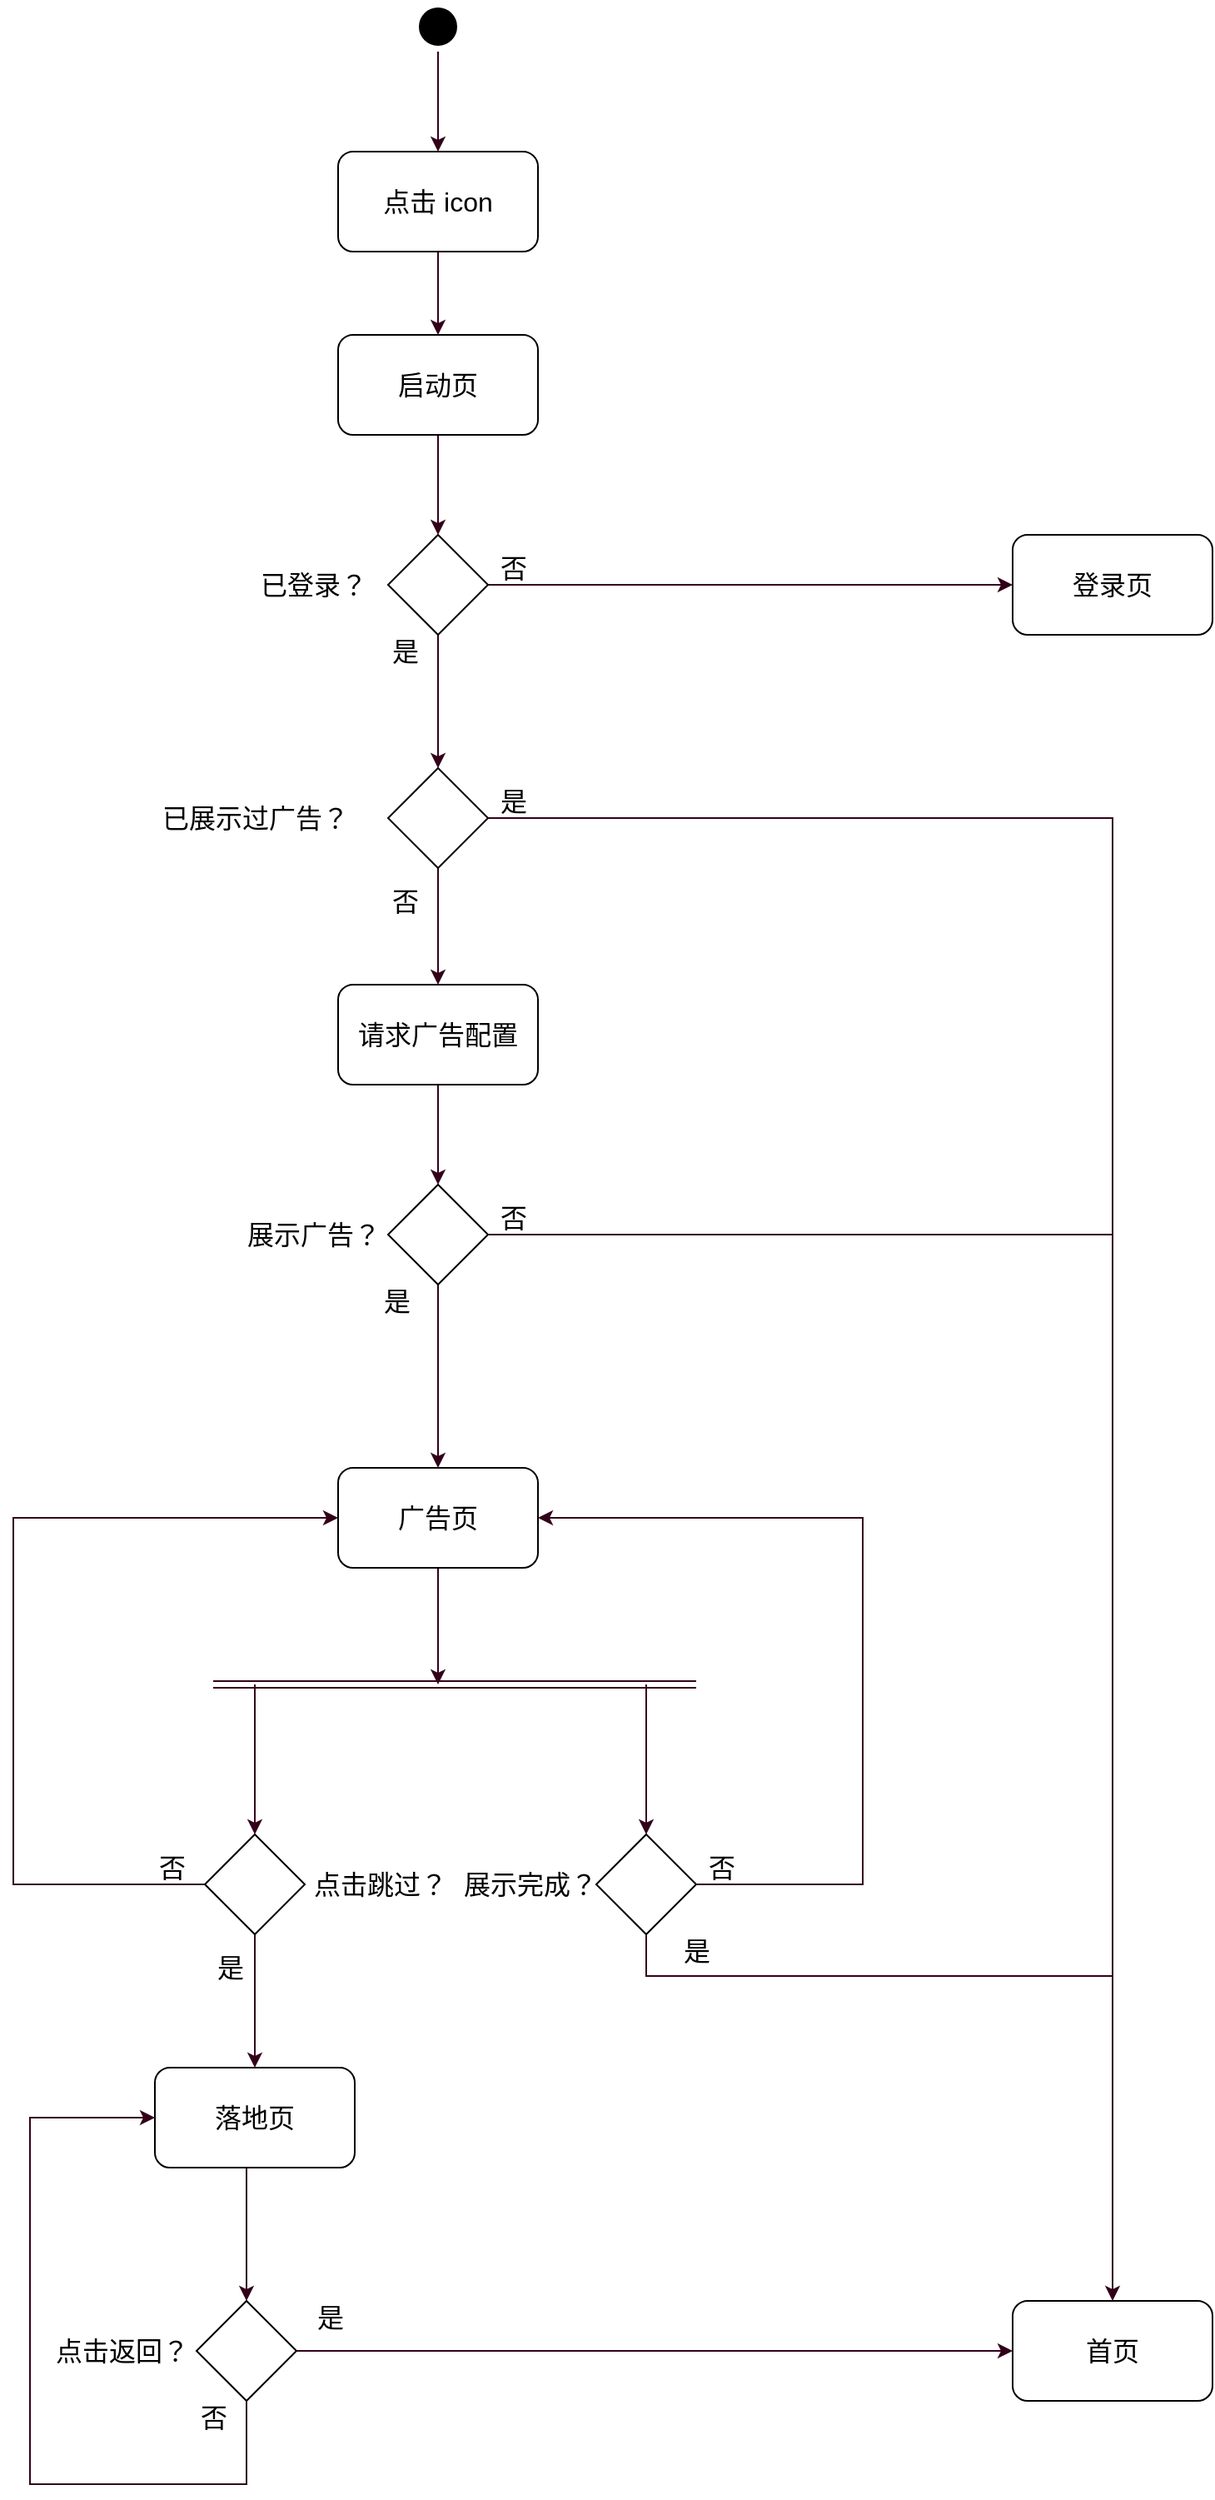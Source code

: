 <mxfile version="15.6.5" type="github">
  <diagram id="euzZqHydwFeH9KyfkGWj" name="Page-1">
    <mxGraphModel dx="946" dy="589" grid="1" gridSize="10" guides="1" tooltips="1" connect="1" arrows="1" fold="1" page="1" pageScale="1" pageWidth="827" pageHeight="1169" math="0" shadow="0">
      <root>
        <mxCell id="0" />
        <mxCell id="1" parent="0" />
        <mxCell id="4h6Gc5Q3ZyhKogQl8zRI-5" style="edgeStyle=orthogonalEdgeStyle;rounded=0;orthogonalLoop=1;jettySize=auto;html=1;labelBackgroundColor=default;fontColor=default;strokeColor=#33001A;" edge="1" parent="1" source="4h6Gc5Q3ZyhKogQl8zRI-2" target="4h6Gc5Q3ZyhKogQl8zRI-4">
          <mxGeometry relative="1" as="geometry" />
        </mxCell>
        <mxCell id="4h6Gc5Q3ZyhKogQl8zRI-2" value="" style="ellipse;html=1;shape=startState;fillColor=#000000;strokeColor=#000000;fontColor=default;" vertex="1" parent="1">
          <mxGeometry x="330" y="80" width="30" height="30" as="geometry" />
        </mxCell>
        <mxCell id="4h6Gc5Q3ZyhKogQl8zRI-8" style="edgeStyle=orthogonalEdgeStyle;rounded=0;orthogonalLoop=1;jettySize=auto;html=1;labelBackgroundColor=default;fontSize=16;fontColor=default;strokeColor=#33001A;" edge="1" parent="1" source="4h6Gc5Q3ZyhKogQl8zRI-4" target="4h6Gc5Q3ZyhKogQl8zRI-7">
          <mxGeometry relative="1" as="geometry" />
        </mxCell>
        <mxCell id="4h6Gc5Q3ZyhKogQl8zRI-4" value="&lt;font style=&quot;font-size: 16px&quot;&gt;点击 icon&lt;/font&gt;" style="rounded=1;whiteSpace=wrap;html=1;fontColor=default;strokeColor=#000000;fillColor=default;" vertex="1" parent="1">
          <mxGeometry x="285" y="170" width="120" height="60" as="geometry" />
        </mxCell>
        <mxCell id="4h6Gc5Q3ZyhKogQl8zRI-10" style="edgeStyle=orthogonalEdgeStyle;rounded=0;orthogonalLoop=1;jettySize=auto;html=1;entryX=0.5;entryY=0;entryDx=0;entryDy=0;labelBackgroundColor=default;fontSize=16;fontColor=default;strokeColor=#33001A;" edge="1" parent="1" source="4h6Gc5Q3ZyhKogQl8zRI-7" target="4h6Gc5Q3ZyhKogQl8zRI-9">
          <mxGeometry relative="1" as="geometry" />
        </mxCell>
        <mxCell id="4h6Gc5Q3ZyhKogQl8zRI-7" value="&lt;font style=&quot;font-size: 16px&quot;&gt;启动页&lt;/font&gt;" style="rounded=1;whiteSpace=wrap;html=1;fontColor=default;strokeColor=#000000;fillColor=default;" vertex="1" parent="1">
          <mxGeometry x="285" y="280" width="120" height="60" as="geometry" />
        </mxCell>
        <mxCell id="4h6Gc5Q3ZyhKogQl8zRI-13" style="edgeStyle=orthogonalEdgeStyle;rounded=0;orthogonalLoop=1;jettySize=auto;html=1;exitX=1;exitY=0.5;exitDx=0;exitDy=0;labelBackgroundColor=default;fontSize=16;fontColor=default;strokeColor=#33001A;" edge="1" parent="1" source="4h6Gc5Q3ZyhKogQl8zRI-9" target="4h6Gc5Q3ZyhKogQl8zRI-12">
          <mxGeometry relative="1" as="geometry" />
        </mxCell>
        <mxCell id="4h6Gc5Q3ZyhKogQl8zRI-17" style="edgeStyle=orthogonalEdgeStyle;rounded=0;orthogonalLoop=1;jettySize=auto;html=1;labelBackgroundColor=default;fontSize=16;fontColor=default;strokeColor=#33001A;" edge="1" parent="1" source="4h6Gc5Q3ZyhKogQl8zRI-9" target="4h6Gc5Q3ZyhKogQl8zRI-16">
          <mxGeometry relative="1" as="geometry" />
        </mxCell>
        <mxCell id="4h6Gc5Q3ZyhKogQl8zRI-9" value="" style="rhombus;whiteSpace=wrap;html=1;fontSize=16;fontColor=default;strokeColor=#000000;fillColor=default;" vertex="1" parent="1">
          <mxGeometry x="315" y="400" width="60" height="60" as="geometry" />
        </mxCell>
        <mxCell id="4h6Gc5Q3ZyhKogQl8zRI-11" value="已登录？" style="text;html=1;align=center;verticalAlign=middle;resizable=0;points=[];autosize=1;strokeColor=none;fillColor=none;fontSize=16;fontColor=default;" vertex="1" parent="1">
          <mxGeometry x="230" y="420" width="80" height="20" as="geometry" />
        </mxCell>
        <mxCell id="4h6Gc5Q3ZyhKogQl8zRI-12" value="登录页" style="rounded=1;whiteSpace=wrap;html=1;fontSize=16;fontColor=default;strokeColor=#000000;fillColor=default;" vertex="1" parent="1">
          <mxGeometry x="690" y="400" width="120" height="60" as="geometry" />
        </mxCell>
        <mxCell id="4h6Gc5Q3ZyhKogQl8zRI-14" value="否" style="text;html=1;align=center;verticalAlign=middle;resizable=0;points=[];autosize=1;strokeColor=none;fillColor=none;fontSize=16;fontColor=default;" vertex="1" parent="1">
          <mxGeometry x="375" y="410" width="30" height="20" as="geometry" />
        </mxCell>
        <mxCell id="4h6Gc5Q3ZyhKogQl8zRI-21" style="edgeStyle=orthogonalEdgeStyle;rounded=0;orthogonalLoop=1;jettySize=auto;html=1;labelBackgroundColor=default;fontSize=16;fontColor=default;strokeColor=#33001A;entryX=0.5;entryY=0;entryDx=0;entryDy=0;" edge="1" parent="1" source="4h6Gc5Q3ZyhKogQl8zRI-16" target="4h6Gc5Q3ZyhKogQl8zRI-32">
          <mxGeometry relative="1" as="geometry">
            <mxPoint x="500" y="570" as="targetPoint" />
          </mxGeometry>
        </mxCell>
        <mxCell id="4h6Gc5Q3ZyhKogQl8zRI-27" style="edgeStyle=orthogonalEdgeStyle;rounded=0;orthogonalLoop=1;jettySize=auto;html=1;entryX=0.5;entryY=0;entryDx=0;entryDy=0;labelBackgroundColor=default;fontSize=16;fontColor=default;strokeColor=#33001A;" edge="1" parent="1" source="4h6Gc5Q3ZyhKogQl8zRI-16" target="4h6Gc5Q3ZyhKogQl8zRI-26">
          <mxGeometry relative="1" as="geometry" />
        </mxCell>
        <mxCell id="4h6Gc5Q3ZyhKogQl8zRI-16" value="" style="rhombus;whiteSpace=wrap;html=1;fontSize=16;fontColor=default;strokeColor=#000000;fillColor=default;" vertex="1" parent="1">
          <mxGeometry x="315" y="540" width="60" height="60" as="geometry" />
        </mxCell>
        <mxCell id="4h6Gc5Q3ZyhKogQl8zRI-18" value="是" style="text;html=1;align=center;verticalAlign=middle;resizable=0;points=[];autosize=1;strokeColor=none;fillColor=none;fontSize=16;fontColor=default;" vertex="1" parent="1">
          <mxGeometry x="310" y="460" width="30" height="20" as="geometry" />
        </mxCell>
        <mxCell id="4h6Gc5Q3ZyhKogQl8zRI-19" value="已展示过广告？" style="text;html=1;align=center;verticalAlign=middle;resizable=0;points=[];autosize=1;strokeColor=none;fillColor=none;fontSize=16;fontColor=default;" vertex="1" parent="1">
          <mxGeometry x="170" y="560" width="130" height="20" as="geometry" />
        </mxCell>
        <mxCell id="4h6Gc5Q3ZyhKogQl8zRI-22" value="是" style="text;html=1;align=center;verticalAlign=middle;resizable=0;points=[];autosize=1;strokeColor=none;fillColor=none;fontSize=16;fontColor=default;" vertex="1" parent="1">
          <mxGeometry x="375" y="550" width="30" height="20" as="geometry" />
        </mxCell>
        <mxCell id="4h6Gc5Q3ZyhKogQl8zRI-30" style="edgeStyle=orthogonalEdgeStyle;rounded=0;orthogonalLoop=1;jettySize=auto;html=1;exitX=0.5;exitY=1;exitDx=0;exitDy=0;entryX=0.5;entryY=0;entryDx=0;entryDy=0;labelBackgroundColor=default;fontSize=16;fontColor=default;strokeColor=#33001A;" edge="1" parent="1" source="4h6Gc5Q3ZyhKogQl8zRI-26" target="4h6Gc5Q3ZyhKogQl8zRI-29">
          <mxGeometry relative="1" as="geometry" />
        </mxCell>
        <mxCell id="4h6Gc5Q3ZyhKogQl8zRI-26" value="请求广告配置" style="rounded=1;whiteSpace=wrap;html=1;fontSize=16;fontColor=default;strokeColor=#000000;fillColor=default;" vertex="1" parent="1">
          <mxGeometry x="285" y="670" width="120" height="60" as="geometry" />
        </mxCell>
        <mxCell id="4h6Gc5Q3ZyhKogQl8zRI-28" value="否" style="text;html=1;align=center;verticalAlign=middle;resizable=0;points=[];autosize=1;strokeColor=none;fillColor=none;fontSize=16;fontColor=default;" vertex="1" parent="1">
          <mxGeometry x="310" y="610" width="30" height="20" as="geometry" />
        </mxCell>
        <mxCell id="4h6Gc5Q3ZyhKogQl8zRI-36" style="edgeStyle=orthogonalEdgeStyle;rounded=0;orthogonalLoop=1;jettySize=auto;html=1;labelBackgroundColor=default;fontSize=16;fontColor=default;strokeColor=#33001A;" edge="1" parent="1" source="4h6Gc5Q3ZyhKogQl8zRI-29" target="4h6Gc5Q3ZyhKogQl8zRI-35">
          <mxGeometry relative="1" as="geometry" />
        </mxCell>
        <mxCell id="4h6Gc5Q3ZyhKogQl8zRI-29" value="" style="rhombus;whiteSpace=wrap;html=1;fontSize=16;fontColor=default;strokeColor=#000000;fillColor=default;" vertex="1" parent="1">
          <mxGeometry x="315" y="790" width="60" height="60" as="geometry" />
        </mxCell>
        <mxCell id="4h6Gc5Q3ZyhKogQl8zRI-31" value="展示广告？" style="text;html=1;align=center;verticalAlign=middle;resizable=0;points=[];autosize=1;strokeColor=none;fillColor=none;fontSize=16;fontColor=default;" vertex="1" parent="1">
          <mxGeometry x="220" y="810" width="100" height="20" as="geometry" />
        </mxCell>
        <mxCell id="4h6Gc5Q3ZyhKogQl8zRI-32" value="首页" style="rounded=1;whiteSpace=wrap;html=1;fontSize=16;fontColor=default;strokeColor=#000000;fillColor=default;" vertex="1" parent="1">
          <mxGeometry x="690" y="1460" width="120" height="60" as="geometry" />
        </mxCell>
        <mxCell id="4h6Gc5Q3ZyhKogQl8zRI-34" value="否" style="text;html=1;align=center;verticalAlign=middle;resizable=0;points=[];autosize=1;strokeColor=none;fillColor=none;fontSize=16;fontColor=default;" vertex="1" parent="1">
          <mxGeometry x="375" y="800" width="30" height="20" as="geometry" />
        </mxCell>
        <mxCell id="4h6Gc5Q3ZyhKogQl8zRI-54" style="edgeStyle=orthogonalEdgeStyle;rounded=0;orthogonalLoop=1;jettySize=auto;html=1;labelBackgroundColor=default;fontSize=16;fontColor=default;strokeColor=#33001A;" edge="1" parent="1" source="4h6Gc5Q3ZyhKogQl8zRI-35">
          <mxGeometry relative="1" as="geometry">
            <mxPoint x="345" y="1090" as="targetPoint" />
          </mxGeometry>
        </mxCell>
        <mxCell id="4h6Gc5Q3ZyhKogQl8zRI-35" value="广告页" style="rounded=1;whiteSpace=wrap;html=1;fontSize=16;fontColor=default;strokeColor=#000000;fillColor=default;" vertex="1" parent="1">
          <mxGeometry x="285" y="960" width="120" height="60" as="geometry" />
        </mxCell>
        <mxCell id="4h6Gc5Q3ZyhKogQl8zRI-37" value="是" style="text;html=1;align=center;verticalAlign=middle;resizable=0;points=[];autosize=1;strokeColor=none;fillColor=none;fontSize=16;fontColor=default;" vertex="1" parent="1">
          <mxGeometry x="305" y="850" width="30" height="20" as="geometry" />
        </mxCell>
        <mxCell id="4h6Gc5Q3ZyhKogQl8zRI-71" style="edgeStyle=elbowEdgeStyle;rounded=0;orthogonalLoop=1;jettySize=auto;html=1;entryX=0.5;entryY=0;entryDx=0;entryDy=0;labelBackgroundColor=default;fontSize=16;fontColor=default;strokeColor=#33001A;" edge="1" parent="1" source="4h6Gc5Q3ZyhKogQl8zRI-38" target="4h6Gc5Q3ZyhKogQl8zRI-70">
          <mxGeometry relative="1" as="geometry" />
        </mxCell>
        <mxCell id="4h6Gc5Q3ZyhKogQl8zRI-73" style="edgeStyle=elbowEdgeStyle;rounded=0;orthogonalLoop=1;jettySize=auto;html=1;labelBackgroundColor=default;fontSize=16;fontColor=default;strokeColor=#33001A;" edge="1" parent="1" source="4h6Gc5Q3ZyhKogQl8zRI-38" target="4h6Gc5Q3ZyhKogQl8zRI-35">
          <mxGeometry relative="1" as="geometry">
            <Array as="points">
              <mxPoint x="90" y="1110" />
            </Array>
          </mxGeometry>
        </mxCell>
        <mxCell id="4h6Gc5Q3ZyhKogQl8zRI-38" value="" style="rhombus;whiteSpace=wrap;html=1;fontSize=16;fontColor=default;strokeColor=#000000;fillColor=default;" vertex="1" parent="1">
          <mxGeometry x="205" y="1180" width="60" height="60" as="geometry" />
        </mxCell>
        <mxCell id="4h6Gc5Q3ZyhKogQl8zRI-40" value="展示完成？" style="text;html=1;align=center;verticalAlign=middle;resizable=0;points=[];autosize=1;strokeColor=none;fillColor=none;fontSize=16;fontColor=default;" vertex="1" parent="1">
          <mxGeometry x="350" y="1200" width="100" height="20" as="geometry" />
        </mxCell>
        <mxCell id="4h6Gc5Q3ZyhKogQl8zRI-67" style="edgeStyle=elbowEdgeStyle;rounded=0;orthogonalLoop=1;jettySize=auto;html=1;labelBackgroundColor=default;fontSize=16;fontColor=default;strokeColor=#33001A;entryX=1;entryY=0.5;entryDx=0;entryDy=0;" edge="1" parent="1" source="4h6Gc5Q3ZyhKogQl8zRI-48" target="4h6Gc5Q3ZyhKogQl8zRI-35">
          <mxGeometry relative="1" as="geometry">
            <mxPoint x="410" y="990" as="targetPoint" />
            <Array as="points">
              <mxPoint x="600" y="1100" />
            </Array>
          </mxGeometry>
        </mxCell>
        <mxCell id="4h6Gc5Q3ZyhKogQl8zRI-48" value="" style="rhombus;whiteSpace=wrap;html=1;fontSize=16;fontColor=default;strokeColor=#000000;fillColor=default;" vertex="1" parent="1">
          <mxGeometry x="440" y="1180" width="60" height="60" as="geometry" />
        </mxCell>
        <mxCell id="4h6Gc5Q3ZyhKogQl8zRI-53" value="" style="shape=link;html=1;rounded=0;labelBackgroundColor=default;fontSize=16;fontColor=default;strokeColor=#33001A;" edge="1" parent="1">
          <mxGeometry width="100" relative="1" as="geometry">
            <mxPoint x="210" y="1090" as="sourcePoint" />
            <mxPoint x="500" y="1090" as="targetPoint" />
          </mxGeometry>
        </mxCell>
        <mxCell id="4h6Gc5Q3ZyhKogQl8zRI-55" value="" style="endArrow=classic;html=1;rounded=0;labelBackgroundColor=default;fontSize=16;fontColor=default;strokeColor=#33001A;entryX=0.5;entryY=0;entryDx=0;entryDy=0;" edge="1" parent="1" target="4h6Gc5Q3ZyhKogQl8zRI-38">
          <mxGeometry width="50" height="50" relative="1" as="geometry">
            <mxPoint x="235" y="1090" as="sourcePoint" />
            <mxPoint x="210" y="1110" as="targetPoint" />
          </mxGeometry>
        </mxCell>
        <mxCell id="4h6Gc5Q3ZyhKogQl8zRI-56" value="" style="endArrow=none;html=1;rounded=0;labelBackgroundColor=default;fontSize=16;fontColor=default;strokeColor=#33001A;exitX=1;exitY=0.5;exitDx=0;exitDy=0;" edge="1" parent="1" source="4h6Gc5Q3ZyhKogQl8zRI-29">
          <mxGeometry width="50" height="50" relative="1" as="geometry">
            <mxPoint x="480" y="840" as="sourcePoint" />
            <mxPoint x="750" y="820" as="targetPoint" />
          </mxGeometry>
        </mxCell>
        <mxCell id="4h6Gc5Q3ZyhKogQl8zRI-61" value="" style="endArrow=classic;html=1;rounded=0;labelBackgroundColor=default;fontSize=16;fontColor=default;strokeColor=#33001A;entryX=0.5;entryY=0;entryDx=0;entryDy=0;" edge="1" parent="1" target="4h6Gc5Q3ZyhKogQl8zRI-48">
          <mxGeometry width="50" height="50" relative="1" as="geometry">
            <mxPoint x="470" y="1090" as="sourcePoint" />
            <mxPoint x="530" y="1160" as="targetPoint" />
          </mxGeometry>
        </mxCell>
        <mxCell id="4h6Gc5Q3ZyhKogQl8zRI-65" value="" style="endArrow=none;html=1;rounded=0;labelBackgroundColor=default;fontSize=16;fontColor=default;strokeColor=#33001A;exitX=0.5;exitY=1;exitDx=0;exitDy=0;edgeStyle=orthogonalEdgeStyle;" edge="1" parent="1" source="4h6Gc5Q3ZyhKogQl8zRI-48">
          <mxGeometry width="50" height="50" relative="1" as="geometry">
            <mxPoint x="480" y="1210" as="sourcePoint" />
            <mxPoint x="750" y="1265" as="targetPoint" />
            <Array as="points">
              <mxPoint x="470" y="1265" />
              <mxPoint x="670" y="1265" />
            </Array>
          </mxGeometry>
        </mxCell>
        <mxCell id="4h6Gc5Q3ZyhKogQl8zRI-66" value="是" style="text;html=1;align=center;verticalAlign=middle;resizable=0;points=[];autosize=1;strokeColor=none;fillColor=none;fontSize=16;fontColor=default;" vertex="1" parent="1">
          <mxGeometry x="485" y="1240" width="30" height="20" as="geometry" />
        </mxCell>
        <mxCell id="4h6Gc5Q3ZyhKogQl8zRI-68" value="否" style="text;html=1;align=center;verticalAlign=middle;resizable=0;points=[];autosize=1;strokeColor=none;fillColor=none;fontSize=16;fontColor=default;" vertex="1" parent="1">
          <mxGeometry x="500" y="1190" width="30" height="20" as="geometry" />
        </mxCell>
        <mxCell id="4h6Gc5Q3ZyhKogQl8zRI-69" value="点击跳过？" style="text;html=1;align=center;verticalAlign=middle;resizable=0;points=[];autosize=1;strokeColor=none;fillColor=none;fontSize=16;fontColor=default;" vertex="1" parent="1">
          <mxGeometry x="260" y="1200" width="100" height="20" as="geometry" />
        </mxCell>
        <mxCell id="4h6Gc5Q3ZyhKogQl8zRI-77" style="edgeStyle=elbowEdgeStyle;rounded=0;orthogonalLoop=1;jettySize=auto;html=1;labelBackgroundColor=default;fontSize=16;fontColor=default;strokeColor=#33001A;" edge="1" parent="1" source="4h6Gc5Q3ZyhKogQl8zRI-70" target="4h6Gc5Q3ZyhKogQl8zRI-76">
          <mxGeometry relative="1" as="geometry" />
        </mxCell>
        <mxCell id="4h6Gc5Q3ZyhKogQl8zRI-70" value="落地页" style="rounded=1;whiteSpace=wrap;html=1;fontSize=16;fontColor=default;strokeColor=#000000;fillColor=default;" vertex="1" parent="1">
          <mxGeometry x="175" y="1320" width="120" height="60" as="geometry" />
        </mxCell>
        <mxCell id="4h6Gc5Q3ZyhKogQl8zRI-72" value="是" style="text;html=1;align=center;verticalAlign=middle;resizable=0;points=[];autosize=1;strokeColor=none;fillColor=none;fontSize=16;fontColor=default;" vertex="1" parent="1">
          <mxGeometry x="205" y="1250" width="30" height="20" as="geometry" />
        </mxCell>
        <mxCell id="4h6Gc5Q3ZyhKogQl8zRI-74" value="否" style="text;html=1;align=center;verticalAlign=middle;resizable=0;points=[];autosize=1;strokeColor=none;fillColor=none;fontSize=16;fontColor=default;" vertex="1" parent="1">
          <mxGeometry x="170" y="1190" width="30" height="20" as="geometry" />
        </mxCell>
        <mxCell id="4h6Gc5Q3ZyhKogQl8zRI-79" style="edgeStyle=elbowEdgeStyle;rounded=0;orthogonalLoop=1;jettySize=auto;html=1;labelBackgroundColor=default;fontSize=16;fontColor=default;strokeColor=#33001A;" edge="1" parent="1" source="4h6Gc5Q3ZyhKogQl8zRI-76" target="4h6Gc5Q3ZyhKogQl8zRI-32">
          <mxGeometry relative="1" as="geometry" />
        </mxCell>
        <mxCell id="4h6Gc5Q3ZyhKogQl8zRI-81" style="edgeStyle=orthogonalEdgeStyle;rounded=0;orthogonalLoop=1;jettySize=auto;html=1;labelBackgroundColor=default;fontSize=16;fontColor=default;strokeColor=#33001A;exitX=0.5;exitY=1;exitDx=0;exitDy=0;entryX=0;entryY=0.5;entryDx=0;entryDy=0;" edge="1" parent="1" source="4h6Gc5Q3ZyhKogQl8zRI-76" target="4h6Gc5Q3ZyhKogQl8zRI-70">
          <mxGeometry relative="1" as="geometry">
            <mxPoint x="100" y="1450" as="targetPoint" />
            <Array as="points">
              <mxPoint x="230" y="1570" />
              <mxPoint x="100" y="1570" />
              <mxPoint x="100" y="1350" />
            </Array>
          </mxGeometry>
        </mxCell>
        <mxCell id="4h6Gc5Q3ZyhKogQl8zRI-76" value="" style="rhombus;whiteSpace=wrap;html=1;fontSize=16;fontColor=default;strokeColor=#000000;fillColor=default;" vertex="1" parent="1">
          <mxGeometry x="200" y="1460" width="60" height="60" as="geometry" />
        </mxCell>
        <mxCell id="4h6Gc5Q3ZyhKogQl8zRI-78" value="点击返回？" style="text;html=1;align=center;verticalAlign=middle;resizable=0;points=[];autosize=1;strokeColor=none;fillColor=none;fontSize=16;fontColor=default;" vertex="1" parent="1">
          <mxGeometry x="105" y="1480" width="100" height="20" as="geometry" />
        </mxCell>
        <mxCell id="4h6Gc5Q3ZyhKogQl8zRI-80" value="是" style="text;html=1;align=center;verticalAlign=middle;resizable=0;points=[];autosize=1;strokeColor=none;fillColor=none;fontSize=16;fontColor=default;" vertex="1" parent="1">
          <mxGeometry x="265" y="1460" width="30" height="20" as="geometry" />
        </mxCell>
        <mxCell id="4h6Gc5Q3ZyhKogQl8zRI-83" value="否" style="text;html=1;align=center;verticalAlign=middle;resizable=0;points=[];autosize=1;strokeColor=none;fillColor=none;fontSize=16;fontColor=default;" vertex="1" parent="1">
          <mxGeometry x="195" y="1520" width="30" height="20" as="geometry" />
        </mxCell>
      </root>
    </mxGraphModel>
  </diagram>
</mxfile>
